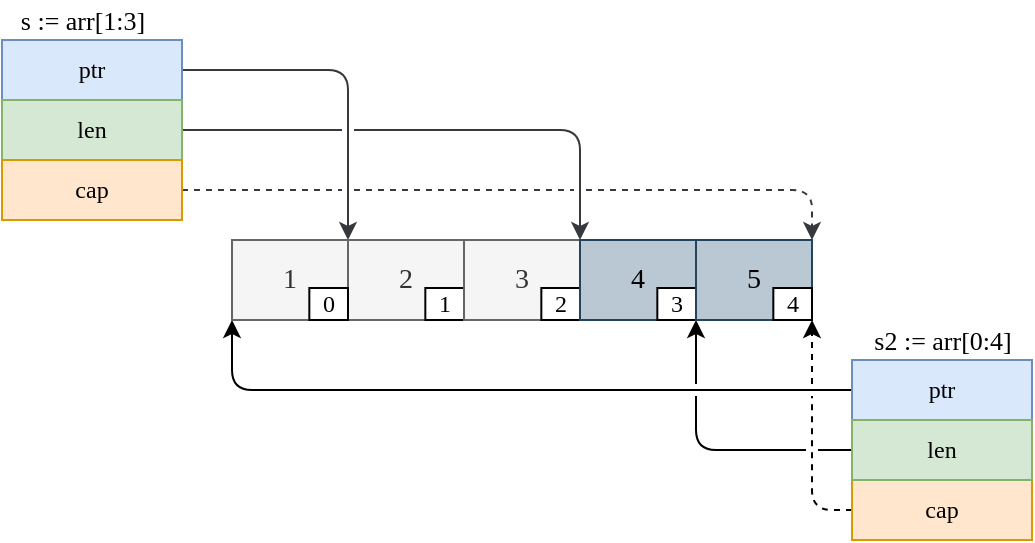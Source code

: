 <mxfile version="13.6.2" type="device"><diagram id="C5RBs43oDa-KdzZeNtuy" name="Page-1"><mxGraphModel dx="1082" dy="675" grid="1" gridSize="10" guides="1" tooltips="1" connect="1" arrows="1" fold="1" page="1" pageScale="1" pageWidth="827" pageHeight="1169" math="0" shadow="0"><root><mxCell id="WIyWlLk6GJQsqaUBKTNV-0"/><mxCell id="WIyWlLk6GJQsqaUBKTNV-1" parent="WIyWlLk6GJQsqaUBKTNV-0"/><mxCell id="CVm6JSaxi2_-8_XgVbQW-44" style="edgeStyle=orthogonalEdgeStyle;rounded=1;jumpStyle=gap;orthogonalLoop=1;jettySize=auto;html=1;entryX=0;entryY=0;entryDx=0;entryDy=0;strokeWidth=1;fillColor=#ffcccc;strokeColor=#36393d;" edge="1" parent="WIyWlLk6GJQsqaUBKTNV-1" source="CVm6JSaxi2_-8_XgVbQW-21" target="CVm6JSaxi2_-8_XgVbQW-7"><mxGeometry relative="1" as="geometry"/></mxCell><mxCell id="CVm6JSaxi2_-8_XgVbQW-21" value="ptr" style="rounded=0;whiteSpace=wrap;html=1;fillColor=#dae8fc;strokeColor=#6c8ebf;fontFamily=Lucida Console;" vertex="1" parent="WIyWlLk6GJQsqaUBKTNV-1"><mxGeometry x="135" y="260" width="90" height="30" as="geometry"/></mxCell><mxCell id="CVm6JSaxi2_-8_XgVbQW-46" style="edgeStyle=orthogonalEdgeStyle;rounded=1;jumpStyle=gap;orthogonalLoop=1;jettySize=auto;html=1;entryX=0;entryY=0;entryDx=0;entryDy=0;strokeWidth=1;fillColor=#ffcccc;strokeColor=#36393d;" edge="1" parent="WIyWlLk6GJQsqaUBKTNV-1" source="CVm6JSaxi2_-8_XgVbQW-22" target="CVm6JSaxi2_-8_XgVbQW-15"><mxGeometry relative="1" as="geometry"/></mxCell><mxCell id="CVm6JSaxi2_-8_XgVbQW-22" value="len" style="rounded=0;whiteSpace=wrap;html=1;fillColor=#d5e8d4;strokeColor=#82b366;fontFamily=Lucida Console;" vertex="1" parent="WIyWlLk6GJQsqaUBKTNV-1"><mxGeometry x="135" y="290" width="90" height="30" as="geometry"/></mxCell><mxCell id="CVm6JSaxi2_-8_XgVbQW-47" style="edgeStyle=orthogonalEdgeStyle;rounded=1;jumpStyle=gap;orthogonalLoop=1;jettySize=auto;html=1;entryX=1;entryY=0;entryDx=0;entryDy=0;dashed=1;strokeWidth=1;fillColor=#ffcccc;strokeColor=#36393d;" edge="1" parent="WIyWlLk6GJQsqaUBKTNV-1" source="CVm6JSaxi2_-8_XgVbQW-23" target="CVm6JSaxi2_-8_XgVbQW-17"><mxGeometry relative="1" as="geometry"/></mxCell><mxCell id="CVm6JSaxi2_-8_XgVbQW-23" value="cap" style="rounded=0;whiteSpace=wrap;html=1;fillColor=#ffe6cc;strokeColor=#d79b00;fontFamily=Lucida Console;" vertex="1" parent="WIyWlLk6GJQsqaUBKTNV-1"><mxGeometry x="135" y="320" width="90" height="30" as="geometry"/></mxCell><mxCell id="CVm6JSaxi2_-8_XgVbQW-48" style="edgeStyle=orthogonalEdgeStyle;rounded=1;jumpStyle=gap;orthogonalLoop=1;jettySize=auto;html=1;entryX=0;entryY=1;entryDx=0;entryDy=0;sketch=0;shadow=0;" edge="1" parent="WIyWlLk6GJQsqaUBKTNV-1" source="CVm6JSaxi2_-8_XgVbQW-27" target="CVm6JSaxi2_-8_XgVbQW-3"><mxGeometry relative="1" as="geometry"/></mxCell><mxCell id="CVm6JSaxi2_-8_XgVbQW-27" value="ptr" style="rounded=0;whiteSpace=wrap;html=1;fillColor=#dae8fc;strokeColor=#6c8ebf;fontFamily=Lucida Console;" vertex="1" parent="WIyWlLk6GJQsqaUBKTNV-1"><mxGeometry x="560" y="420" width="90" height="30" as="geometry"/></mxCell><mxCell id="CVm6JSaxi2_-8_XgVbQW-33" value="&lt;font style=&quot;font-size: 13px&quot;&gt;s := arr[1:3]&lt;/font&gt;" style="text;html=1;align=center;verticalAlign=middle;resizable=0;points=[];autosize=1;fontFamily=Lucida Console;" vertex="1" parent="WIyWlLk6GJQsqaUBKTNV-1"><mxGeometry x="135" y="240" width="80" height="20" as="geometry"/></mxCell><mxCell id="CVm6JSaxi2_-8_XgVbQW-34" value="&lt;font style=&quot;font-size: 13px&quot;&gt;s2 := arr[0:4]&lt;/font&gt;" style="text;html=1;align=center;verticalAlign=middle;resizable=0;points=[];autosize=1;fontFamily=Lucida Console;labelBorderColor=none;labelBackgroundColor=#ffffff;" vertex="1" parent="WIyWlLk6GJQsqaUBKTNV-1"><mxGeometry x="560" y="400" width="90" height="20" as="geometry"/></mxCell><mxCell id="CVm6JSaxi2_-8_XgVbQW-50" style="edgeStyle=orthogonalEdgeStyle;rounded=1;jumpStyle=gap;orthogonalLoop=1;jettySize=auto;html=1;entryX=1;entryY=1;entryDx=0;entryDy=0;dashed=1;sketch=0;shadow=0;" edge="1" parent="WIyWlLk6GJQsqaUBKTNV-1" source="CVm6JSaxi2_-8_XgVbQW-39" target="CVm6JSaxi2_-8_XgVbQW-18"><mxGeometry relative="1" as="geometry"/></mxCell><mxCell id="CVm6JSaxi2_-8_XgVbQW-39" value="cap" style="rounded=0;whiteSpace=wrap;html=1;fillColor=#ffe6cc;strokeColor=#d79b00;fontFamily=Lucida Console;" vertex="1" parent="WIyWlLk6GJQsqaUBKTNV-1"><mxGeometry x="560" y="480" width="90" height="30" as="geometry"/></mxCell><mxCell id="CVm6JSaxi2_-8_XgVbQW-49" style="edgeStyle=orthogonalEdgeStyle;rounded=1;jumpStyle=gap;orthogonalLoop=1;jettySize=auto;html=1;entryX=1;entryY=1;entryDx=0;entryDy=0;sketch=0;shadow=0;" edge="1" parent="WIyWlLk6GJQsqaUBKTNV-1" source="CVm6JSaxi2_-8_XgVbQW-40" target="CVm6JSaxi2_-8_XgVbQW-16"><mxGeometry relative="1" as="geometry"/></mxCell><mxCell id="CVm6JSaxi2_-8_XgVbQW-40" value="len" style="rounded=0;whiteSpace=wrap;html=1;fillColor=#d5e8d4;strokeColor=#82b366;fontFamily=Lucida Console;" vertex="1" parent="WIyWlLk6GJQsqaUBKTNV-1"><mxGeometry x="560" y="450" width="90" height="30" as="geometry"/></mxCell><mxCell id="CVm6JSaxi2_-8_XgVbQW-58" value="" style="group;fontFamily=Lucida Console;fontSize=13;" vertex="1" connectable="0" parent="WIyWlLk6GJQsqaUBKTNV-1"><mxGeometry x="250" y="360" width="290" height="40" as="geometry"/></mxCell><mxCell id="CVm6JSaxi2_-8_XgVbQW-6" value="" style="group;fillColor=#dae8fc;strokeColor=#6c8ebf;" vertex="1" connectable="0" parent="CVm6JSaxi2_-8_XgVbQW-58"><mxGeometry x="58" width="58" height="40" as="geometry"/></mxCell><mxCell id="CVm6JSaxi2_-8_XgVbQW-7" value="&lt;font face=&quot;JetBrains Mono&quot; style=&quot;font-size: 14px&quot;&gt;2&lt;/font&gt;" style="rounded=0;whiteSpace=wrap;html=1;fillColor=#f5f5f5;strokeColor=#666666;fontColor=#333333;" vertex="1" parent="CVm6JSaxi2_-8_XgVbQW-6"><mxGeometry width="58" height="40" as="geometry"/></mxCell><mxCell id="CVm6JSaxi2_-8_XgVbQW-8" value="1" style="rounded=0;whiteSpace=wrap;html=1;fontFamily=Georgia;" vertex="1" parent="CVm6JSaxi2_-8_XgVbQW-6"><mxGeometry x="38.667" y="24" width="19.333" height="16" as="geometry"/></mxCell><mxCell id="CVm6JSaxi2_-8_XgVbQW-9" value="" style="group" vertex="1" connectable="0" parent="CVm6JSaxi2_-8_XgVbQW-58"><mxGeometry x="116" width="58" height="40" as="geometry"/></mxCell><mxCell id="CVm6JSaxi2_-8_XgVbQW-10" value="&lt;font style=&quot;font-size: 14px&quot; face=&quot;JetBrains Mono&quot;&gt;3&lt;/font&gt;" style="rounded=0;whiteSpace=wrap;html=1;fillColor=#f5f5f5;strokeColor=#666666;fontColor=#333333;" vertex="1" parent="CVm6JSaxi2_-8_XgVbQW-9"><mxGeometry width="58" height="40" as="geometry"/></mxCell><mxCell id="CVm6JSaxi2_-8_XgVbQW-11" value="2" style="rounded=0;html=1;fontFamily=Georgia;" vertex="1" parent="CVm6JSaxi2_-8_XgVbQW-9"><mxGeometry x="38.667" y="24" width="19.333" height="16" as="geometry"/></mxCell><mxCell id="CVm6JSaxi2_-8_XgVbQW-15" value="&lt;font face=&quot;JetBrains Mono&quot; style=&quot;font-size: 14px&quot;&gt;4&lt;/font&gt;" style="rounded=0;whiteSpace=wrap;html=1;fillColor=#bac8d3;strokeColor=#23445d;" vertex="1" parent="CVm6JSaxi2_-8_XgVbQW-58"><mxGeometry x="174" width="58" height="40" as="geometry"/></mxCell><mxCell id="CVm6JSaxi2_-8_XgVbQW-16" value="3" style="rounded=0;whiteSpace=wrap;html=1;fontFamily=Georgia;" vertex="1" parent="CVm6JSaxi2_-8_XgVbQW-58"><mxGeometry x="212.667" y="24" width="19.333" height="16" as="geometry"/></mxCell><mxCell id="CVm6JSaxi2_-8_XgVbQW-17" value="&lt;font style=&quot;font-size: 14px&quot; face=&quot;JetBrains Mono&quot;&gt;5&lt;/font&gt;" style="rounded=0;whiteSpace=wrap;html=1;fillColor=#bac8d3;strokeColor=#23445d;" vertex="1" parent="CVm6JSaxi2_-8_XgVbQW-58"><mxGeometry x="232" width="58" height="40" as="geometry"/></mxCell><mxCell id="CVm6JSaxi2_-8_XgVbQW-18" value="4" style="rounded=0;whiteSpace=wrap;html=1;fontFamily=Georgia;" vertex="1" parent="CVm6JSaxi2_-8_XgVbQW-58"><mxGeometry x="270.667" y="24" width="19.333" height="16" as="geometry"/></mxCell><mxCell id="CVm6JSaxi2_-8_XgVbQW-55" value="" style="group" vertex="1" connectable="0" parent="CVm6JSaxi2_-8_XgVbQW-58"><mxGeometry width="58" height="40" as="geometry"/></mxCell><mxCell id="CVm6JSaxi2_-8_XgVbQW-5" value="" style="group;fillColor=#dae8fc;strokeColor=#6c8ebf;" vertex="1" connectable="0" parent="CVm6JSaxi2_-8_XgVbQW-55"><mxGeometry width="58" height="40" as="geometry"/></mxCell><mxCell id="CVm6JSaxi2_-8_XgVbQW-3" value="&lt;font style=&quot;font-size: 14px&quot; face=&quot;JetBrains Mono&quot;&gt;1&lt;/font&gt;" style="rounded=0;whiteSpace=wrap;html=1;fillColor=#f5f5f5;strokeColor=#666666;fontColor=#333333;" vertex="1" parent="CVm6JSaxi2_-8_XgVbQW-5"><mxGeometry width="58" height="40" as="geometry"/></mxCell><mxCell id="CVm6JSaxi2_-8_XgVbQW-4" value="0" style="rounded=0;whiteSpace=wrap;html=1;fontFamily=Georgia;" vertex="1" parent="CVm6JSaxi2_-8_XgVbQW-5"><mxGeometry x="38.667" y="24" width="19.333" height="16" as="geometry"/></mxCell></root></mxGraphModel></diagram></mxfile>